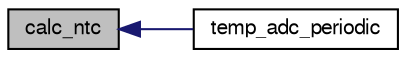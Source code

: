 digraph "calc_ntc"
{
  edge [fontname="FreeSans",fontsize="10",labelfontname="FreeSans",labelfontsize="10"];
  node [fontname="FreeSans",fontsize="10",shape=record];
  rankdir="LR";
  Node1 [label="calc_ntc",height=0.2,width=0.4,color="black", fillcolor="grey75", style="filled", fontcolor="black"];
  Node1 -> Node2 [dir="back",color="midnightblue",fontsize="10",style="solid",fontname="FreeSans"];
  Node2 [label="temp_adc_periodic",height=0.2,width=0.4,color="black", fillcolor="white", style="filled",URL="$temp__adc_8h.html#ace8b2170204f3b1ea7d842c4f1e5d1f5"];
}
